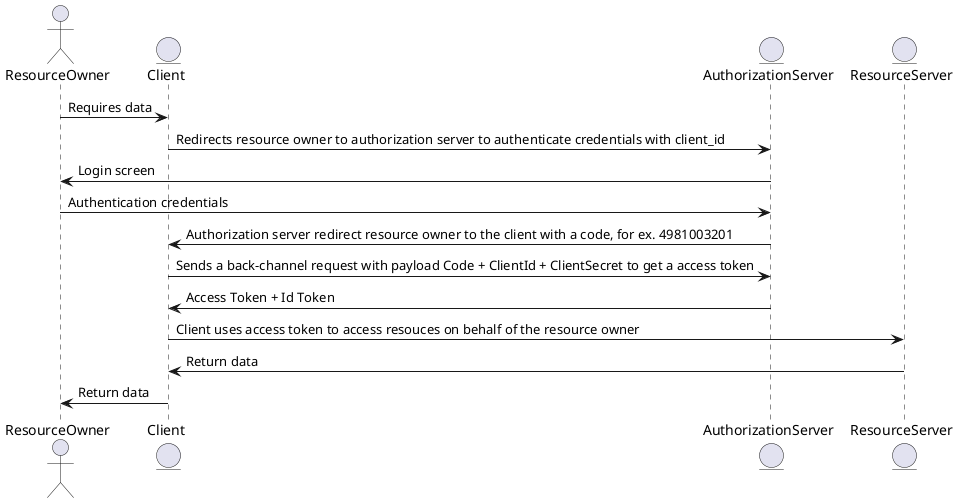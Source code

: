 @startuml

actor       ResourceOwner       as user
entity      Client              as client
entity      AuthorizationServer as idp
entity      ResourceServer      as api

user        -> client               : Requires data
client      -> idp                  : Redirects resource owner to authorization server to authenticate credentials with client_id
idp         -> user                 : Login screen
user        -> idp                  : Authentication credentials
idp         -> client               : Authorization server redirect resource owner to the client with a code, for ex. 4981003201
client      -> idp                  : Sends a back-channel request with payload Code + ClientId + ClientSecret to get a access token
idp         -> client               : Access Token + Id Token
client      -> api                  : Client uses access token to access resouces on behalf of the resource owner
api         -> client               : Return data
client      -> user                 : Return data

@enduml